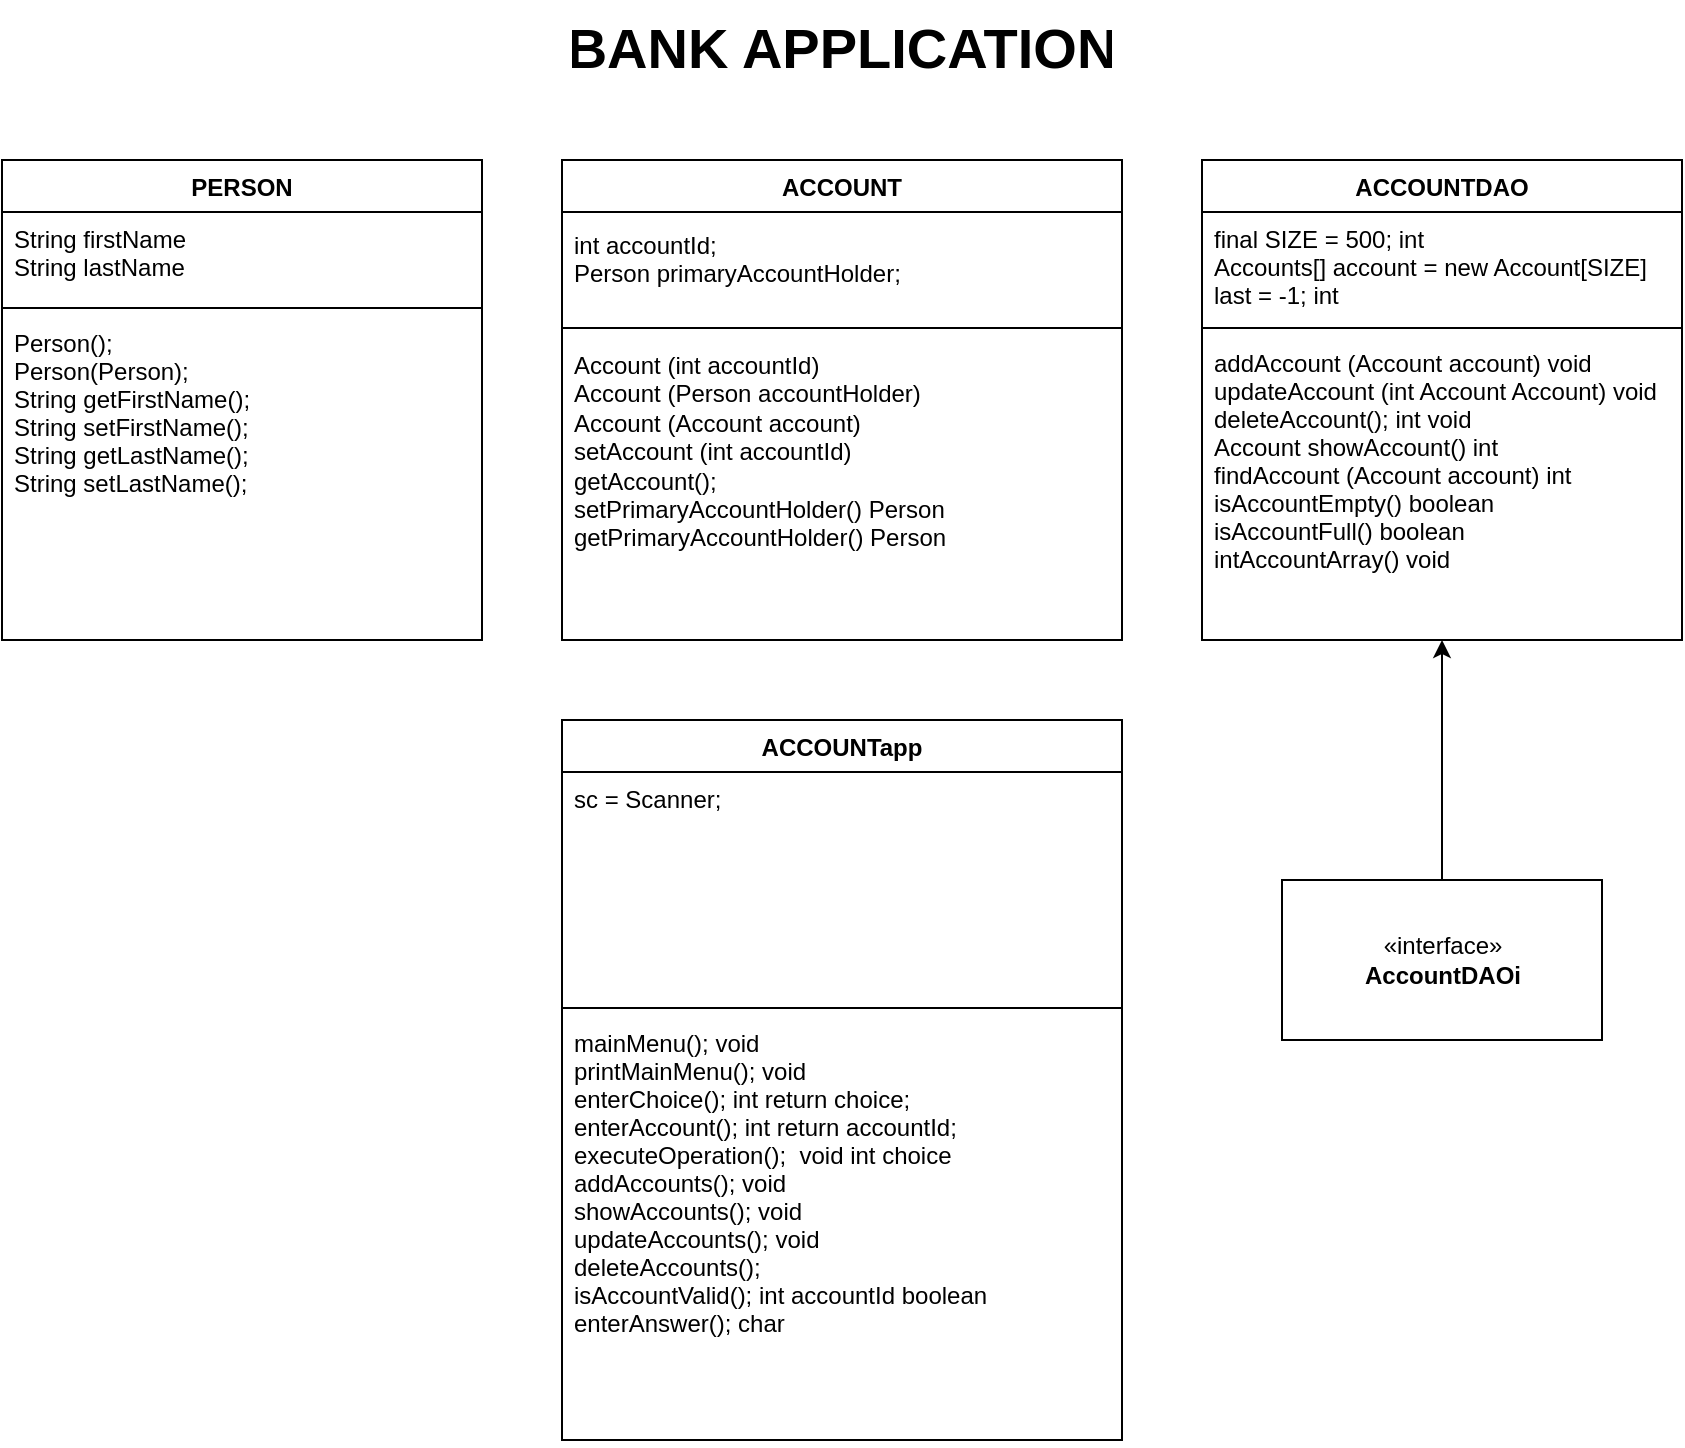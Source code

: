 <mxfile type="device" version="12.3.0" pages="1"><diagram id="LAJerp0NuM8CA13gZTvx" name="Page-1"><mxGraphModel grid="1" dx="1127" dy="712" gridSize="10" guides="1" tooltips="1" connect="1" arrows="1" fold="1" page="1" pageScale="1" pageWidth="850" pageHeight="1100" math="0" shadow="0"><root><mxCell id="0"/><mxCell id="1" parent="0"/><mxCell id="UCc21uZjd-peZzpXZn-Y-1" value="PERSON" parent="1" style="swimlane;fontStyle=1;align=center;verticalAlign=top;childLayout=stackLayout;horizontal=1;startSize=26;horizontalStack=0;resizeParent=1;resizeParentMax=0;resizeLast=0;collapsible=1;marginBottom=0;" vertex="1"><mxGeometry width="240" height="240" as="geometry" y="80"/></mxCell><mxCell id="UCc21uZjd-peZzpXZn-Y-2" value="String firstName&#10;String lastName" parent="UCc21uZjd-peZzpXZn-Y-1" style="text;strokeColor=none;fillColor=none;align=left;verticalAlign=top;spacingLeft=4;spacingRight=4;overflow=hidden;rotatable=0;points=[[0,0.5],[1,0.5]];portConstraint=eastwest;" vertex="1"><mxGeometry width="240" height="44" as="geometry" y="26"/></mxCell><mxCell id="UCc21uZjd-peZzpXZn-Y-3" value="" parent="UCc21uZjd-peZzpXZn-Y-1" style="line;strokeWidth=1;fillColor=none;align=left;verticalAlign=middle;spacingTop=-1;spacingLeft=3;spacingRight=3;rotatable=0;labelPosition=right;points=[];portConstraint=eastwest;" vertex="1"><mxGeometry width="240" height="8" as="geometry" y="70"/></mxCell><mxCell id="UCc21uZjd-peZzpXZn-Y-4" value="Person();&#10;Person(Person);&#10;String getFirstName();&#10;String setFirstName();&#10;String getLastName();&#10;String setLastName();&#10;" parent="UCc21uZjd-peZzpXZn-Y-1" style="text;strokeColor=none;fillColor=none;align=left;verticalAlign=top;spacingLeft=4;spacingRight=4;overflow=hidden;rotatable=0;points=[[0,0.5],[1,0.5]];portConstraint=eastwest;" vertex="1"><mxGeometry width="240" height="162" as="geometry" y="78"/></mxCell><mxCell id="UCc21uZjd-peZzpXZn-Y-6" value="ACCOUNT" parent="1" style="swimlane;fontStyle=1;align=center;verticalAlign=top;childLayout=stackLayout;horizontal=1;startSize=26;horizontalStack=0;resizeParent=1;resizeParentMax=0;resizeLast=0;collapsible=1;marginBottom=0;" vertex="1"><mxGeometry width="280" height="240" as="geometry" y="80" x="280"/></mxCell><mxCell id="UCc21uZjd-peZzpXZn-Y-7" value="int accountId;&#10;Person primaryAccountHolder;" parent="UCc21uZjd-peZzpXZn-Y-6" style="text;strokeColor=none;fillColor=none;align=left;verticalAlign=top;spacingLeft=4;spacingRight=4;overflow=hidden;rotatable=0;points=[[0,0.5],[1,0.5]];portConstraint=eastwest;spacingTop=3;strokeWidth=1;perimeterSpacing=0;rounded=0;whiteSpace=wrap;labelBackgroundColor=none;horizontal=1;" vertex="1"><mxGeometry width="280" height="54" as="geometry" y="26"/></mxCell><mxCell id="UCc21uZjd-peZzpXZn-Y-8" value="" parent="UCc21uZjd-peZzpXZn-Y-6" style="line;strokeWidth=1;fillColor=none;align=left;verticalAlign=middle;spacingTop=-1;spacingLeft=3;spacingRight=3;rotatable=0;labelPosition=right;points=[];portConstraint=eastwest;" vertex="1"><mxGeometry width="280" height="8" as="geometry" y="80"/></mxCell><mxCell id="UCc21uZjd-peZzpXZn-Y-9" value="Account (int accountId)&#10;Account (Person accountHolder)&#10;Account (Account account)&#10;setAccount (int accountId)&#10;getAccount();&#10;setPrimaryAccountHolder() Person&#10;getPrimaryAccountHolder() Person" parent="UCc21uZjd-peZzpXZn-Y-6" style="text;strokeColor=none;fillColor=none;align=left;verticalAlign=top;spacingLeft=4;spacingRight=4;overflow=hidden;rotatable=0;points=[[0,0.5],[1,0.5]];portConstraint=eastwest;spacingTop=1;whiteSpace=wrap;" vertex="1"><mxGeometry width="280" height="152" as="geometry" y="88"/></mxCell><mxCell id="UCc21uZjd-peZzpXZn-Y-10" value="ACCOUNTDAO" parent="1" style="swimlane;fontStyle=1;align=center;verticalAlign=top;childLayout=stackLayout;horizontal=1;startSize=26;horizontalStack=0;resizeParent=1;resizeParentMax=0;resizeLast=0;collapsible=1;marginBottom=0;" vertex="1"><mxGeometry width="240" height="240" as="geometry" y="80" x="600"/></mxCell><mxCell id="UCc21uZjd-peZzpXZn-Y-11" value="final SIZE = 500; int&#10;Accounts[] account = new Account[SIZE]&#10;last = -1; int" parent="UCc21uZjd-peZzpXZn-Y-10" style="text;strokeColor=none;fillColor=none;align=left;verticalAlign=top;spacingLeft=4;spacingRight=4;overflow=hidden;rotatable=0;points=[[0,0.5],[1,0.5]];portConstraint=eastwest;" vertex="1"><mxGeometry width="240" height="54" as="geometry" y="26"/></mxCell><mxCell id="UCc21uZjd-peZzpXZn-Y-12" value="" parent="UCc21uZjd-peZzpXZn-Y-10" style="line;strokeWidth=1;fillColor=none;align=left;verticalAlign=middle;spacingTop=-1;spacingLeft=3;spacingRight=3;rotatable=0;labelPosition=right;points=[];portConstraint=eastwest;" vertex="1"><mxGeometry width="240" height="8" as="geometry" y="80"/></mxCell><mxCell id="UCc21uZjd-peZzpXZn-Y-13" value="addAccount (Account account) void&#10;updateAccount (int Account Account) void&#10;deleteAccount(); int void&#10;Account showAccount() int&#10;findAccount (Account account) int&#10;isAccountEmpty() boolean&#10;isAccountFull() boolean&#10;intAccountArray() void&#10;" parent="UCc21uZjd-peZzpXZn-Y-10" style="text;strokeColor=none;fillColor=none;align=left;verticalAlign=top;spacingLeft=4;spacingRight=4;overflow=hidden;rotatable=0;points=[[0,0.5],[1,0.5]];portConstraint=eastwest;" vertex="1"><mxGeometry width="240" height="152" as="geometry" y="88"/></mxCell><mxCell id="UCc21uZjd-peZzpXZn-Y-18" value="ACCOUNTapp" parent="1" style="swimlane;fontStyle=1;align=center;verticalAlign=top;childLayout=stackLayout;horizontal=1;startSize=26;horizontalStack=0;resizeParent=1;resizeParentMax=0;resizeLast=0;collapsible=1;marginBottom=0;" vertex="1"><mxGeometry width="280" height="360" as="geometry" y="360" x="280"/></mxCell><mxCell id="UCc21uZjd-peZzpXZn-Y-19" value="sc = Scanner;" parent="UCc21uZjd-peZzpXZn-Y-18" style="text;strokeColor=none;fillColor=none;align=left;verticalAlign=top;spacingLeft=4;spacingRight=4;overflow=hidden;rotatable=0;points=[[0,0.5],[1,0.5]];portConstraint=eastwest;" vertex="1"><mxGeometry width="280" height="114" as="geometry" y="26"/></mxCell><mxCell id="UCc21uZjd-peZzpXZn-Y-20" value="" parent="UCc21uZjd-peZzpXZn-Y-18" style="line;strokeWidth=1;fillColor=none;align=left;verticalAlign=middle;spacingTop=-1;spacingLeft=3;spacingRight=3;rotatable=0;labelPosition=right;points=[];portConstraint=eastwest;" vertex="1"><mxGeometry width="280" height="8" as="geometry" y="140"/></mxCell><mxCell id="UCc21uZjd-peZzpXZn-Y-21" value="mainMenu(); void&#10;printMainMenu(); void&#10;enterChoice(); int return choice;&#10;enterAccount(); int return accountId;&#10;executeOperation();  void int choice&#10;addAccounts(); void &#10;showAccounts(); void&#10;updateAccounts(); void&#10;deleteAccounts();&#10;isAccountValid(); int accountId boolean&#10;enterAnswer(); char " parent="UCc21uZjd-peZzpXZn-Y-18" style="text;strokeColor=none;fillColor=none;align=left;verticalAlign=top;spacingLeft=4;spacingRight=4;overflow=hidden;rotatable=0;points=[[0,0.5],[1,0.5]];portConstraint=eastwest;" vertex="1"><mxGeometry width="280" height="212" as="geometry" y="148"/></mxCell><mxCell id="UCc21uZjd-peZzpXZn-Y-23" parent="1" style="edgeStyle=orthogonalEdgeStyle;rounded=0;orthogonalLoop=1;jettySize=auto;html=1;" edge="1" source="UCc21uZjd-peZzpXZn-Y-22" target="UCc21uZjd-peZzpXZn-Y-10"><mxGeometry as="geometry" relative="1"/></mxCell><mxCell id="UCc21uZjd-peZzpXZn-Y-22" value="&lt;div align=&quot;center&quot;&gt;«interface»&lt;br&gt;&lt;b&gt;AccountDAOi&lt;/b&gt;&lt;/div&gt;" parent="1" style="html=1;rounded=0;labelBackgroundColor=none;strokeWidth=1;align=center;" vertex="1"><mxGeometry width="160" height="80" as="geometry" y="440" x="640"/></mxCell><mxCell id="UCc21uZjd-peZzpXZn-Y-25" value="BANK APPLICATION" parent="1" style="text;strokeColor=none;fillColor=none;align=center;verticalAlign=top;spacingLeft=4;spacingRight=4;overflow=hidden;rotatable=0;points=[[0,0.5],[1,0.5]];portConstraint=eastwest;rounded=0;labelBackgroundColor=none;html=0;fontStyle=1;fontSize=28;" vertex="1"><mxGeometry width="280" height="60" as="geometry" x="280"/></mxCell></root></mxGraphModel></diagram></mxfile>
